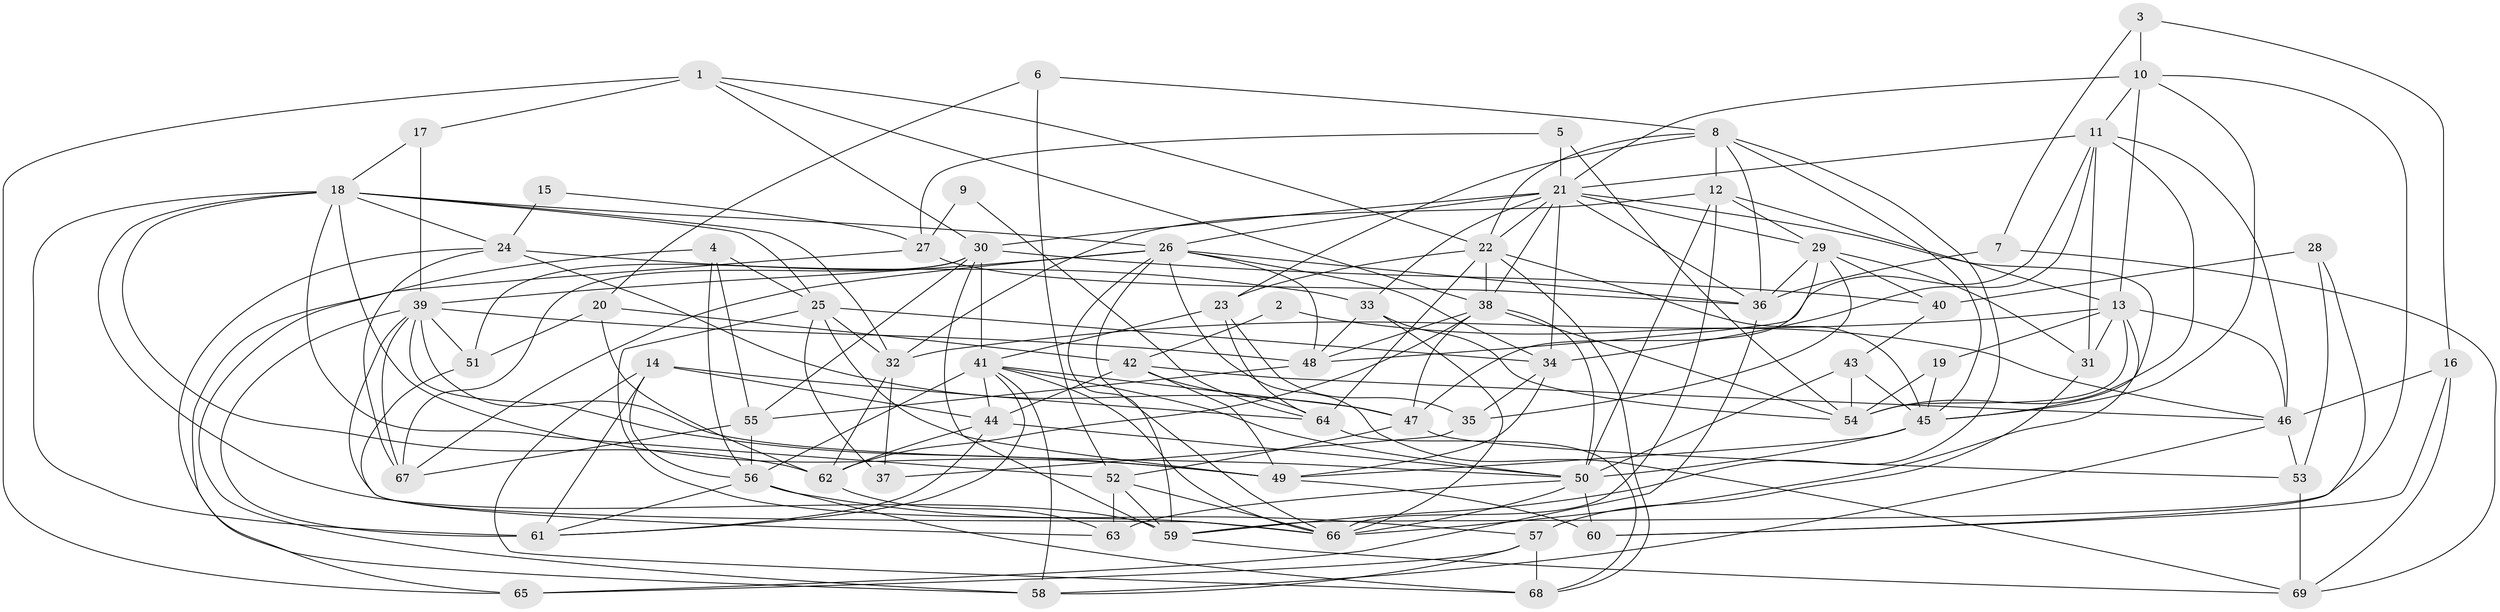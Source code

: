 // original degree distribution, {5: 0.2116788321167883, 4: 0.24087591240875914, 3: 0.26277372262773724, 2: 0.145985401459854, 6: 0.08759124087591241, 7: 0.043795620437956206, 9: 0.0072992700729927005}
// Generated by graph-tools (version 1.1) at 2025/02/03/09/25 03:02:10]
// undirected, 69 vertices, 195 edges
graph export_dot {
graph [start="1"]
  node [color=gray90,style=filled];
  1;
  2;
  3;
  4;
  5;
  6;
  7;
  8;
  9;
  10;
  11;
  12;
  13;
  14;
  15;
  16;
  17;
  18;
  19;
  20;
  21;
  22;
  23;
  24;
  25;
  26;
  27;
  28;
  29;
  30;
  31;
  32;
  33;
  34;
  35;
  36;
  37;
  38;
  39;
  40;
  41;
  42;
  43;
  44;
  45;
  46;
  47;
  48;
  49;
  50;
  51;
  52;
  53;
  54;
  55;
  56;
  57;
  58;
  59;
  60;
  61;
  62;
  63;
  64;
  65;
  66;
  67;
  68;
  69;
  1 -- 17 [weight=1.0];
  1 -- 22 [weight=1.0];
  1 -- 30 [weight=1.0];
  1 -- 38 [weight=1.0];
  1 -- 65 [weight=1.0];
  2 -- 42 [weight=1.0];
  2 -- 46 [weight=1.0];
  3 -- 7 [weight=1.0];
  3 -- 10 [weight=1.0];
  3 -- 16 [weight=1.0];
  4 -- 25 [weight=1.0];
  4 -- 55 [weight=1.0];
  4 -- 56 [weight=1.0];
  4 -- 58 [weight=1.0];
  5 -- 21 [weight=2.0];
  5 -- 27 [weight=1.0];
  5 -- 54 [weight=1.0];
  6 -- 8 [weight=1.0];
  6 -- 20 [weight=1.0];
  6 -- 52 [weight=1.0];
  7 -- 36 [weight=1.0];
  7 -- 69 [weight=1.0];
  8 -- 12 [weight=1.0];
  8 -- 22 [weight=1.0];
  8 -- 23 [weight=1.0];
  8 -- 36 [weight=1.0];
  8 -- 45 [weight=1.0];
  8 -- 59 [weight=1.0];
  9 -- 27 [weight=2.0];
  9 -- 64 [weight=1.0];
  10 -- 11 [weight=1.0];
  10 -- 13 [weight=1.0];
  10 -- 21 [weight=1.0];
  10 -- 45 [weight=1.0];
  10 -- 59 [weight=1.0];
  11 -- 21 [weight=1.0];
  11 -- 31 [weight=1.0];
  11 -- 34 [weight=1.0];
  11 -- 46 [weight=1.0];
  11 -- 48 [weight=1.0];
  11 -- 54 [weight=1.0];
  12 -- 13 [weight=1.0];
  12 -- 29 [weight=1.0];
  12 -- 32 [weight=1.0];
  12 -- 50 [weight=1.0];
  12 -- 66 [weight=1.0];
  13 -- 19 [weight=1.0];
  13 -- 31 [weight=1.0];
  13 -- 32 [weight=1.0];
  13 -- 46 [weight=2.0];
  13 -- 54 [weight=1.0];
  13 -- 66 [weight=2.0];
  14 -- 44 [weight=1.0];
  14 -- 56 [weight=1.0];
  14 -- 61 [weight=1.0];
  14 -- 64 [weight=1.0];
  14 -- 68 [weight=1.0];
  15 -- 24 [weight=1.0];
  15 -- 27 [weight=1.0];
  16 -- 46 [weight=1.0];
  16 -- 60 [weight=1.0];
  16 -- 69 [weight=1.0];
  17 -- 18 [weight=1.0];
  17 -- 39 [weight=1.0];
  18 -- 24 [weight=1.0];
  18 -- 25 [weight=1.0];
  18 -- 26 [weight=1.0];
  18 -- 32 [weight=1.0];
  18 -- 49 [weight=1.0];
  18 -- 52 [weight=1.0];
  18 -- 59 [weight=1.0];
  18 -- 61 [weight=2.0];
  18 -- 62 [weight=1.0];
  19 -- 45 [weight=1.0];
  19 -- 54 [weight=1.0];
  20 -- 42 [weight=1.0];
  20 -- 51 [weight=1.0];
  20 -- 62 [weight=1.0];
  21 -- 22 [weight=1.0];
  21 -- 26 [weight=1.0];
  21 -- 29 [weight=1.0];
  21 -- 30 [weight=1.0];
  21 -- 33 [weight=1.0];
  21 -- 34 [weight=1.0];
  21 -- 36 [weight=1.0];
  21 -- 38 [weight=1.0];
  21 -- 45 [weight=1.0];
  22 -- 23 [weight=1.0];
  22 -- 38 [weight=1.0];
  22 -- 45 [weight=1.0];
  22 -- 64 [weight=1.0];
  22 -- 68 [weight=1.0];
  23 -- 35 [weight=1.0];
  23 -- 41 [weight=1.0];
  23 -- 64 [weight=1.0];
  24 -- 33 [weight=1.0];
  24 -- 47 [weight=1.0];
  24 -- 58 [weight=1.0];
  24 -- 67 [weight=1.0];
  25 -- 32 [weight=1.0];
  25 -- 34 [weight=1.0];
  25 -- 37 [weight=2.0];
  25 -- 49 [weight=1.0];
  25 -- 66 [weight=1.0];
  26 -- 34 [weight=1.0];
  26 -- 36 [weight=1.0];
  26 -- 39 [weight=1.0];
  26 -- 48 [weight=1.0];
  26 -- 59 [weight=1.0];
  26 -- 66 [weight=1.0];
  26 -- 67 [weight=1.0];
  26 -- 69 [weight=1.0];
  27 -- 36 [weight=1.0];
  27 -- 65 [weight=1.0];
  28 -- 40 [weight=1.0];
  28 -- 53 [weight=1.0];
  28 -- 60 [weight=1.0];
  29 -- 31 [weight=1.0];
  29 -- 35 [weight=1.0];
  29 -- 36 [weight=1.0];
  29 -- 40 [weight=1.0];
  29 -- 47 [weight=1.0];
  30 -- 40 [weight=1.0];
  30 -- 41 [weight=1.0];
  30 -- 51 [weight=1.0];
  30 -- 55 [weight=1.0];
  30 -- 59 [weight=1.0];
  30 -- 67 [weight=1.0];
  31 -- 57 [weight=1.0];
  32 -- 37 [weight=1.0];
  32 -- 62 [weight=2.0];
  33 -- 48 [weight=1.0];
  33 -- 54 [weight=1.0];
  33 -- 66 [weight=1.0];
  34 -- 35 [weight=1.0];
  34 -- 49 [weight=1.0];
  35 -- 37 [weight=1.0];
  36 -- 65 [weight=1.0];
  38 -- 47 [weight=1.0];
  38 -- 48 [weight=1.0];
  38 -- 50 [weight=1.0];
  38 -- 54 [weight=1.0];
  38 -- 62 [weight=1.0];
  39 -- 48 [weight=1.0];
  39 -- 49 [weight=1.0];
  39 -- 50 [weight=1.0];
  39 -- 51 [weight=1.0];
  39 -- 61 [weight=1.0];
  39 -- 66 [weight=1.0];
  39 -- 67 [weight=1.0];
  40 -- 43 [weight=1.0];
  41 -- 44 [weight=1.0];
  41 -- 47 [weight=1.0];
  41 -- 50 [weight=1.0];
  41 -- 56 [weight=1.0];
  41 -- 58 [weight=1.0];
  41 -- 61 [weight=1.0];
  41 -- 66 [weight=1.0];
  42 -- 44 [weight=1.0];
  42 -- 46 [weight=1.0];
  42 -- 49 [weight=1.0];
  42 -- 64 [weight=1.0];
  43 -- 45 [weight=1.0];
  43 -- 50 [weight=1.0];
  43 -- 54 [weight=1.0];
  44 -- 50 [weight=2.0];
  44 -- 61 [weight=1.0];
  44 -- 62 [weight=1.0];
  45 -- 49 [weight=1.0];
  45 -- 50 [weight=1.0];
  46 -- 53 [weight=1.0];
  46 -- 58 [weight=1.0];
  47 -- 52 [weight=1.0];
  47 -- 53 [weight=1.0];
  48 -- 55 [weight=1.0];
  49 -- 60 [weight=1.0];
  50 -- 60 [weight=1.0];
  50 -- 63 [weight=1.0];
  50 -- 66 [weight=1.0];
  51 -- 63 [weight=1.0];
  52 -- 59 [weight=1.0];
  52 -- 63 [weight=1.0];
  52 -- 66 [weight=1.0];
  53 -- 69 [weight=1.0];
  55 -- 56 [weight=1.0];
  55 -- 67 [weight=1.0];
  56 -- 57 [weight=1.0];
  56 -- 61 [weight=1.0];
  56 -- 68 [weight=1.0];
  57 -- 58 [weight=1.0];
  57 -- 65 [weight=1.0];
  57 -- 68 [weight=1.0];
  59 -- 69 [weight=1.0];
  62 -- 63 [weight=1.0];
  64 -- 68 [weight=1.0];
}
